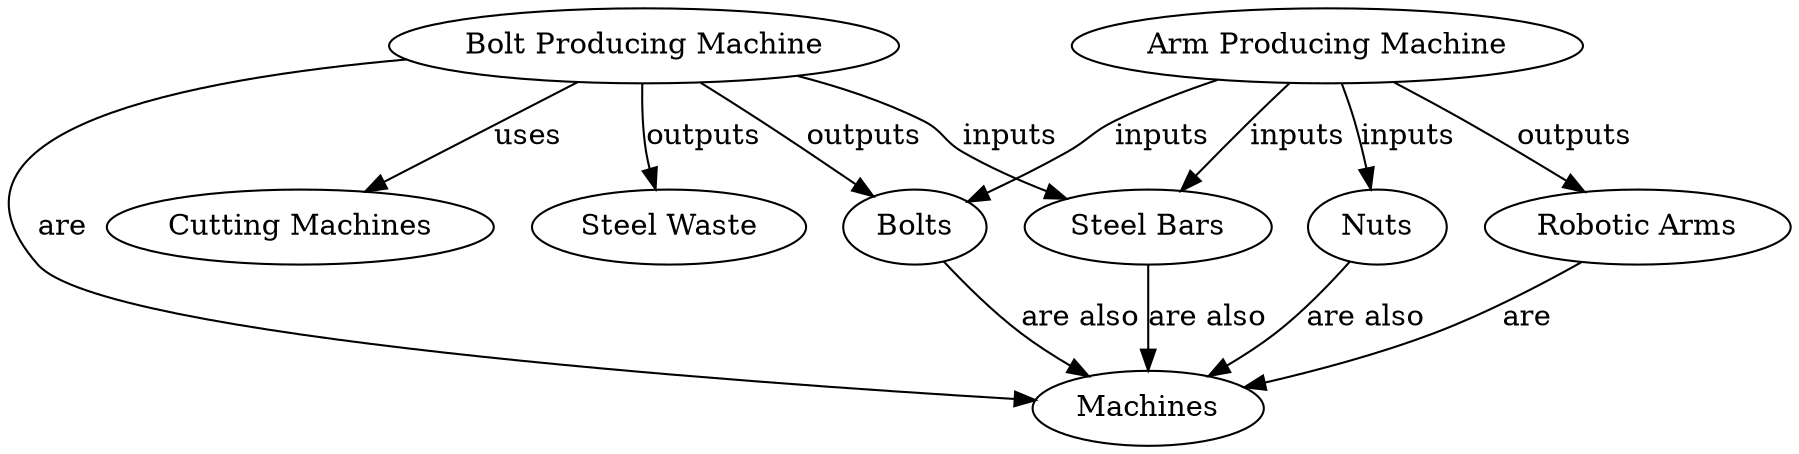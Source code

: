 digraph 
  {
    "Bolt Producing Machine" -> "Steel Bars" [ label = "inputs"     ];
    "Bolt Producing Machine" -> "Cutting Machines" [ label = "uses"       ];
    "Bolt Producing Machine" -> "Steel Waste" [ label = "outputs"    ];
    "Bolt Producing Machine" -> "Bolts" [ label = "outputs"    ];
    "Arm Producing Machine" -> "Bolts" [ label = "inputs"     ];
    "Arm Producing Machine" -> "Nuts" [ label = "inputs"     ];
    "Arm Producing Machine" -> "Steel Bars" [ label = "inputs"     ];
    "Arm Producing Machine" -> "Robotic Arms" [ label = "outputs"    ];
    "Bolt Producing Machine" -> "Machines" [ label = "are"        ];
    "Bolts" -> "Machines" [ label = "are also"   ];
    "Nuts" -> "Machines" [ label = "are also"   ];
    "Steel Bars" -> "Machines" [ label = "are also"   ];
    "Robotic Arms" -> "Machines" [ label = "are"        ];
  }
